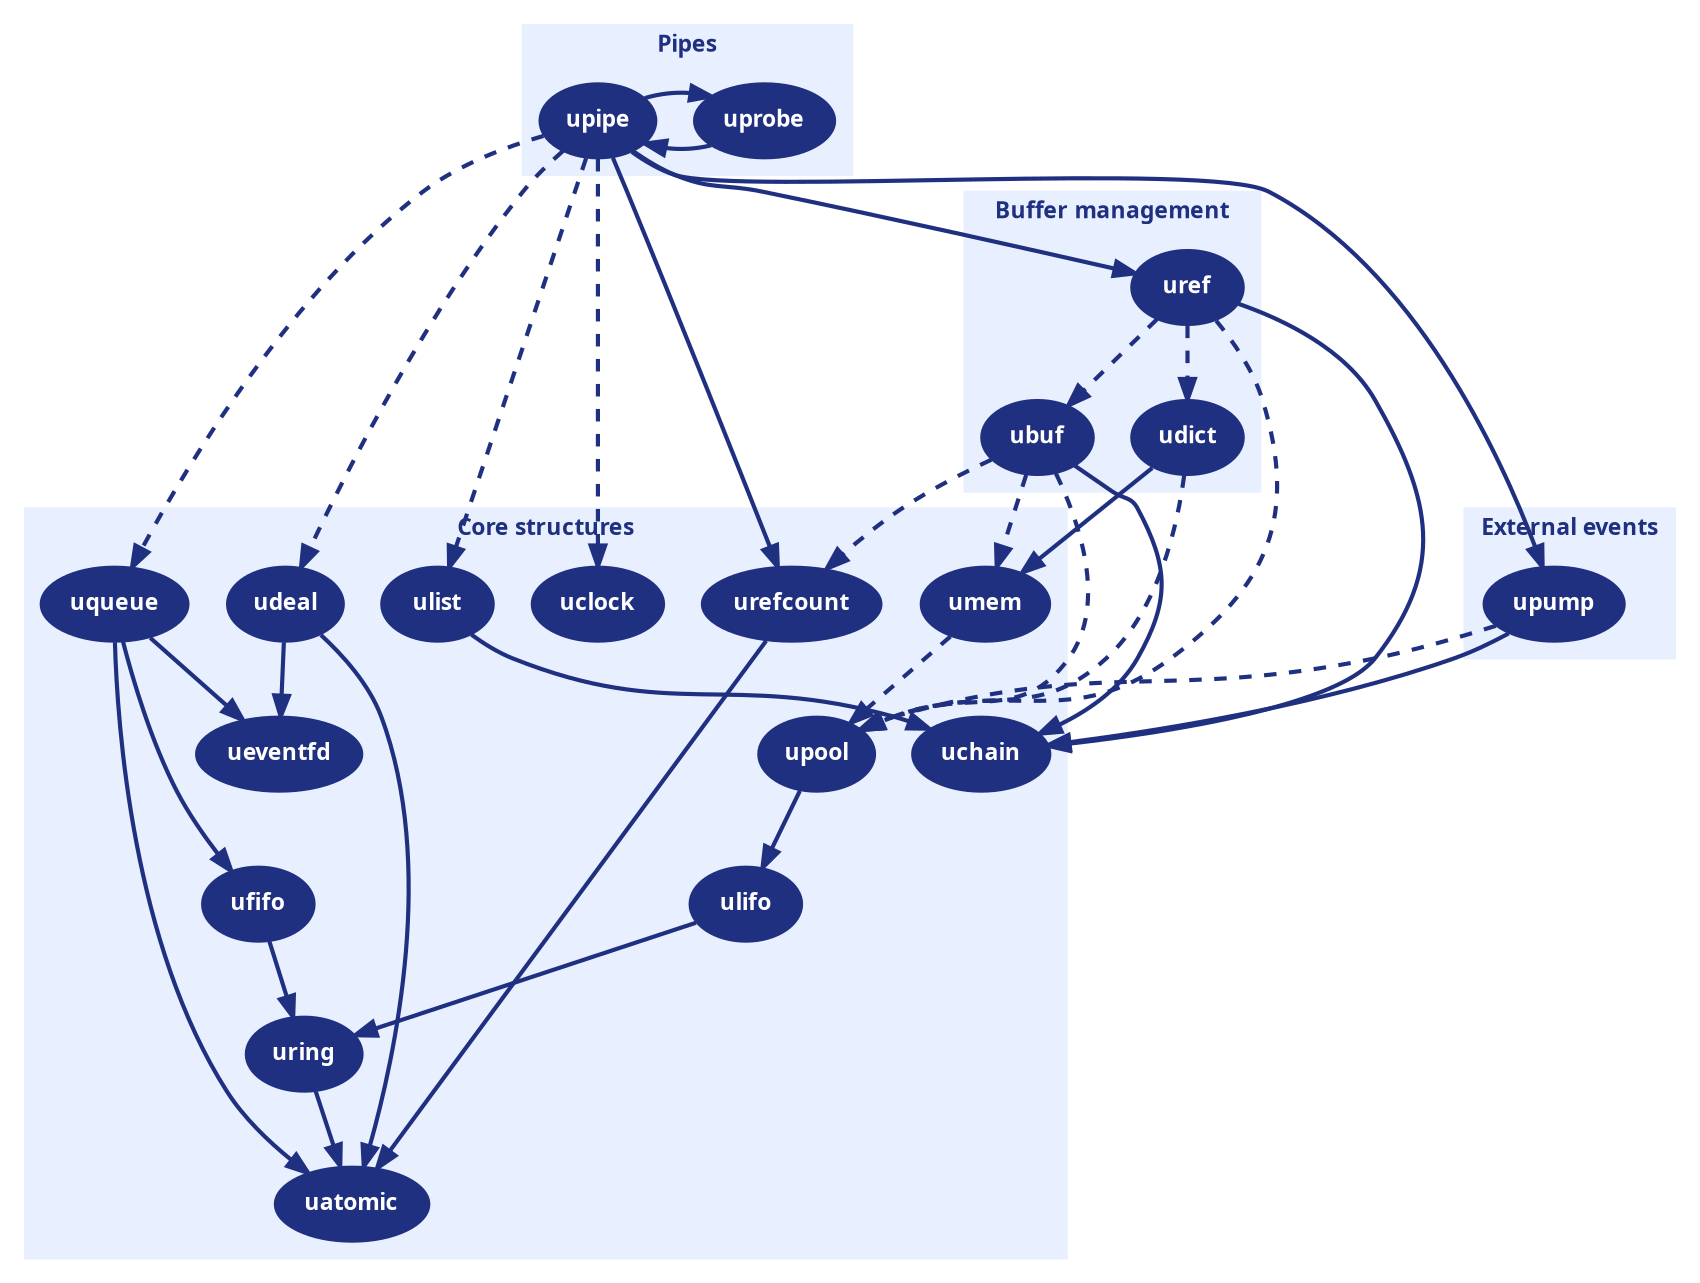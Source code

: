 digraph "Upipe objects dependancies" {
	graph [bgcolor="#00000000"];
	edge [penwidth=2, color="#203080"];
	node [shape="oval", style="filled", fontname="Verdana Black", fontsize=11, fontcolor="white", color="#203080", fillcolor="#203080"];

	subgraph cluster_pipes {
		color="#E8F0FF";
		style="filled";
		label="Pipes";
		fontname="Verdana Black";
		fontsize=11;
		fontcolor="#203080";
		subgraph {
			rank = source;
			uprobe;
			upipe;
		}
	}

	subgraph cluster_pumps {
		color="#E8F0FF";
		style="filled";
		label="External events";
		fontname="Verdana Black";
		fontsize=11;
		fontcolor="#203080";
		upump;
	}

	subgraph cluster_buffers {
		color="#E8F0FF";
		style="filled";
		label="Buffer management";
		fontname="Verdana Black";
		fontsize=11;
		fontcolor="#203080";
		ubuf;
		uref;
		udict;
	}

	subgraph cluster_core {
		color="#E8F0FF";
		style="filled";
		label="Core structures";
		fontname="Verdana Black";
		fontsize=11;
		fontcolor="#203080";
		subgraph {
			rank = same;
			uclock;
			ulist;
			uqueue;
			urefcount;
			umem;
		}
		uchain;
		uatomic;
		uring;
		upool;
		ulifo;
		ufifo;
		udeal;
		ueventfd;
	}

	uref->ubuf [style="dashed"];
	uref->udict [style="dashed"];
	uref->uchain;

	ubuf->uchain;
	ubuf->umem [style="dashed"];
	ubuf->urefcount [style="dashed"];

	udict->umem;

	uref->upool [style="dashed"];
	ubuf->upool [style="dashed"];
	udict->upool [style="dashed"];
	upump->upool [style="dashed"];
	umem->upool [style="dashed"];
	upool->ulifo;

	udeal->uatomic;
	udeal->ueventfd;
	urefcount->uatomic;

	ufifo->uring;
	ulifo->uring;
	uring->uatomic;
	uqueue->ufifo;
	uqueue->uatomic;
	uqueue->ueventfd;

	ulist->uchain;

	uprobe->upipe;
	upipe->uprobe;
	upipe->uref;
	upipe->urefcount;
	upipe->upump;
	upipe->uclock [style="dashed"];
	upipe->udeal [style="dashed"];
	upipe->uqueue [style="dashed"];
	upipe->ulist [style="dashed"];

	upump->uchain;
}
